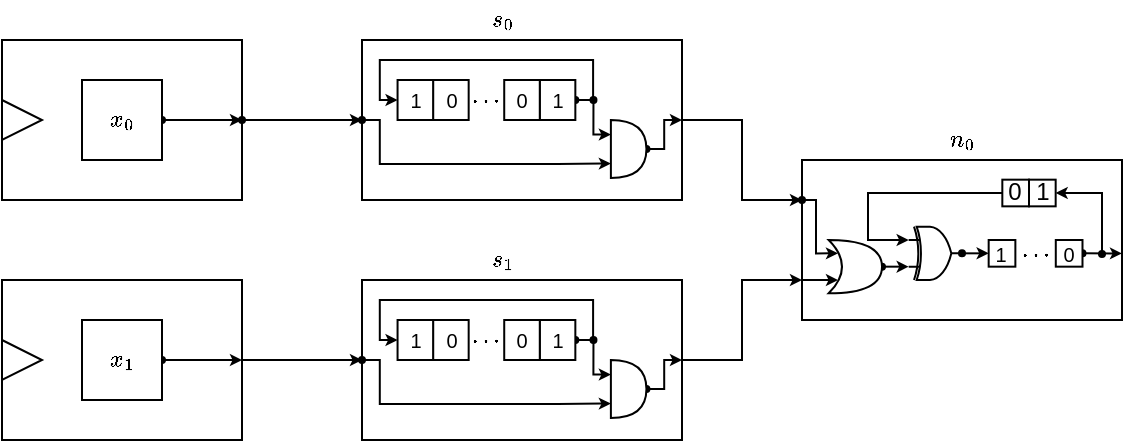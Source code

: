 <mxfile version="12.2.3" type="device" pages="1"><diagram id="N8-DQqd1OyMRV3arO2Ro" name="Page-1"><mxGraphModel dx="628" dy="334" grid="1" gridSize="10" guides="1" tooltips="1" connect="1" arrows="1" fold="1" page="1" pageScale="1" pageWidth="600" pageHeight="280" background="#FFFFFF" math="1" shadow="0"><root><mxCell id="0"/><mxCell id="1" parent="0"/><mxCell id="IpywjSvyG2ikUClyF-Kd-3" style="edgeStyle=orthogonalEdgeStyle;rounded=0;orthogonalLoop=1;jettySize=auto;html=1;exitX=1;exitY=0.5;exitDx=0;exitDy=0;exitPerimeter=0;entryX=0;entryY=0.75;entryDx=0;entryDy=0;entryPerimeter=0;startArrow=oval;startFill=1;startSize=3;endSize=3;" edge="1" parent="1" source="IpywjSvyG2ikUClyF-Kd-6" target="IpywjSvyG2ikUClyF-Kd-15"><mxGeometry relative="1" as="geometry"/></mxCell><mxCell id="25EFao_fsCn-MUhiSBhU-1" value="" style="group;fontSize=10;spacing=0;verticalAlign=middle;" parent="1" vertex="1" connectable="0"><mxGeometry x="200" y="40" width="160" height="80" as="geometry"/></mxCell><mxCell id="25EFao_fsCn-MUhiSBhU-2" value="" style="rounded=0;whiteSpace=wrap;html=1;fillColor=none;fontSize=10;spacing=0;verticalAlign=middle;" parent="25EFao_fsCn-MUhiSBhU-1" vertex="1"><mxGeometry width="160" height="80" as="geometry"/></mxCell><mxCell id="25EFao_fsCn-MUhiSBhU-3" style="edgeStyle=orthogonalEdgeStyle;rounded=0;orthogonalLoop=1;jettySize=auto;html=1;exitX=0;exitY=0.25;exitDx=0;exitDy=0;exitPerimeter=0;startArrow=oval;startFill=1;startSize=3;endSize=3;fontSize=10;entryX=0;entryY=0.25;entryDx=0;entryDy=0;entryPerimeter=0;spacing=0;verticalAlign=middle;" parent="25EFao_fsCn-MUhiSBhU-1" target="25EFao_fsCn-MUhiSBhU-5" edge="1"><mxGeometry relative="1" as="geometry"><mxPoint x="115.733" y="30" as="sourcePoint"/><Array as="points"><mxPoint x="115.556" y="48"/></Array></mxGeometry></mxCell><mxCell id="25EFao_fsCn-MUhiSBhU-4" style="edgeStyle=orthogonalEdgeStyle;rounded=0;orthogonalLoop=1;jettySize=auto;html=1;exitX=1;exitY=0.5;exitDx=0;exitDy=0;exitPerimeter=0;entryX=1;entryY=0.5;entryDx=0;entryDy=0;startArrow=oval;startFill=1;startSize=3;endSize=3;fontSize=10;spacing=0;verticalAlign=middle;" parent="25EFao_fsCn-MUhiSBhU-1" source="25EFao_fsCn-MUhiSBhU-5" target="25EFao_fsCn-MUhiSBhU-2" edge="1"><mxGeometry relative="1" as="geometry"><Array as="points"><mxPoint x="151.111" y="55"/><mxPoint x="151.111" y="40"/></Array></mxGeometry></mxCell><mxCell id="25EFao_fsCn-MUhiSBhU-5" value="" style="shape=or;whiteSpace=wrap;html=1;fontSize=10;spacing=0;verticalAlign=middle;" parent="25EFao_fsCn-MUhiSBhU-1" vertex="1"><mxGeometry x="124.444" y="40" width="17.778" height="29" as="geometry"/></mxCell><mxCell id="25EFao_fsCn-MUhiSBhU-6" style="edgeStyle=orthogonalEdgeStyle;rounded=0;orthogonalLoop=1;jettySize=auto;html=1;exitX=0;exitY=0.5;exitDx=0;exitDy=0;entryX=0;entryY=0.75;entryDx=0;entryDy=0;entryPerimeter=0;startArrow=oval;startFill=1;startSize=3;endSize=3;fontSize=10;spacing=0;verticalAlign=middle;" parent="25EFao_fsCn-MUhiSBhU-1" source="25EFao_fsCn-MUhiSBhU-2" target="25EFao_fsCn-MUhiSBhU-5" edge="1"><mxGeometry relative="1" as="geometry"><Array as="points"><mxPoint x="8.889" y="40"/><mxPoint x="8.889" y="62"/><mxPoint x="97.778" y="62"/></Array></mxGeometry></mxCell><mxCell id="25EFao_fsCn-MUhiSBhU-7" value="0" style="rounded=0;whiteSpace=wrap;html=1;fontSize=10;spacing=0;verticalAlign=middle;" parent="25EFao_fsCn-MUhiSBhU-1" vertex="1"><mxGeometry x="35.556" y="20" width="17.778" height="20" as="geometry"/></mxCell><mxCell id="25EFao_fsCn-MUhiSBhU-8" value="1" style="rounded=0;whiteSpace=wrap;html=1;fontSize=10;spacing=0;verticalAlign=middle;" parent="25EFao_fsCn-MUhiSBhU-1" vertex="1"><mxGeometry x="17.778" y="20" width="17.778" height="20" as="geometry"/></mxCell><mxCell id="25EFao_fsCn-MUhiSBhU-9" value="" style="edgeStyle=orthogonalEdgeStyle;rounded=0;orthogonalLoop=1;jettySize=auto;html=1;startArrow=oval;startFill=1;startSize=3;endSize=3;fontSize=10;entryX=0;entryY=0.5;entryDx=0;entryDy=0;spacing=0;verticalAlign=middle;" parent="25EFao_fsCn-MUhiSBhU-1" source="25EFao_fsCn-MUhiSBhU-10" target="25EFao_fsCn-MUhiSBhU-8" edge="1"><mxGeometry relative="1" as="geometry"><mxPoint x="177.778" y="30" as="targetPoint"/><Array as="points"><mxPoint x="115.556" y="30"/><mxPoint x="115.556" y="10"/><mxPoint x="8.889" y="10"/><mxPoint x="8.889" y="30"/></Array></mxGeometry></mxCell><mxCell id="25EFao_fsCn-MUhiSBhU-10" value="1" style="rounded=0;whiteSpace=wrap;html=1;fontSize=10;spacing=0;verticalAlign=middle;" parent="25EFao_fsCn-MUhiSBhU-1" vertex="1"><mxGeometry x="88.889" y="20" width="17.778" height="20" as="geometry"/></mxCell><mxCell id="25EFao_fsCn-MUhiSBhU-11" value="0" style="rounded=0;whiteSpace=wrap;html=1;fontSize=10;spacing=0;verticalAlign=middle;" parent="25EFao_fsCn-MUhiSBhU-1" vertex="1"><mxGeometry x="71.111" y="20" width="17.778" height="20" as="geometry"/></mxCell><mxCell id="25EFao_fsCn-MUhiSBhU-12" value="$$\cdots$$" style="text;html=1;strokeColor=none;fillColor=none;align=center;verticalAlign=middle;whiteSpace=wrap;rounded=0;fontSize=10;spacing=0;" parent="25EFao_fsCn-MUhiSBhU-1" vertex="1"><mxGeometry x="53.333" y="20" width="17.778" height="20" as="geometry"/></mxCell><mxCell id="25EFao_fsCn-MUhiSBhU-52" style="edgeStyle=orthogonalEdgeStyle;rounded=0;orthogonalLoop=1;jettySize=auto;html=1;exitX=1;exitY=0.5;exitDx=0;exitDy=0;startArrow=oval;startFill=1;startSize=3;endSize=3;entryX=0;entryY=0.5;entryDx=0;entryDy=0;" parent="1" source="25EFao_fsCn-MUhiSBhU-47" edge="1" target="25EFao_fsCn-MUhiSBhU-2"><mxGeometry relative="1" as="geometry"><mxPoint x="179.5" y="50" as="targetPoint"/></mxGeometry></mxCell><mxCell id="IpywjSvyG2ikUClyF-Kd-84" value="" style="group" vertex="1" connectable="0" parent="1"><mxGeometry x="20" y="40" width="120" height="80" as="geometry"/></mxCell><mxCell id="25EFao_fsCn-MUhiSBhU-47" value="" style="rounded=0;whiteSpace=wrap;html=1;align=center;fontSize=10;fillColor=none;" parent="IpywjSvyG2ikUClyF-Kd-84" vertex="1"><mxGeometry width="120" height="80" as="geometry"/></mxCell><mxCell id="25EFao_fsCn-MUhiSBhU-48" value="" style="triangle;whiteSpace=wrap;html=1;rounded=0;fontSize=10;" parent="IpywjSvyG2ikUClyF-Kd-84" vertex="1"><mxGeometry y="30" width="20" height="20" as="geometry"/></mxCell><mxCell id="25EFao_fsCn-MUhiSBhU-49" style="edgeStyle=orthogonalEdgeStyle;rounded=0;orthogonalLoop=1;jettySize=auto;html=1;exitX=1;exitY=0.5;exitDx=0;exitDy=0;entryX=1;entryY=0.5;entryDx=0;entryDy=0;startArrow=oval;startFill=1;fontSize=10;startSize=3;endSize=3;" parent="IpywjSvyG2ikUClyF-Kd-84" source="25EFao_fsCn-MUhiSBhU-50" target="25EFao_fsCn-MUhiSBhU-47" edge="1"><mxGeometry relative="1" as="geometry"><Array as="points"><mxPoint x="90" y="40"/><mxPoint x="90" y="40"/></Array></mxGeometry></mxCell><mxCell id="25EFao_fsCn-MUhiSBhU-50" value="$$x_0$$" style="whiteSpace=wrap;html=1;aspect=fixed;rounded=0;fontSize=10;align=center;spacing=0;" parent="IpywjSvyG2ikUClyF-Kd-84" vertex="1"><mxGeometry x="40" y="20" width="40" height="40" as="geometry"/></mxCell><mxCell id="IpywjSvyG2ikUClyF-Kd-85" value="" style="group" vertex="1" connectable="0" parent="1"><mxGeometry x="20" y="160" width="120" height="80" as="geometry"/></mxCell><mxCell id="IpywjSvyG2ikUClyF-Kd-86" value="" style="rounded=0;whiteSpace=wrap;html=1;align=center;fontSize=10;fillColor=none;" vertex="1" parent="IpywjSvyG2ikUClyF-Kd-85"><mxGeometry width="120" height="80" as="geometry"/></mxCell><mxCell id="IpywjSvyG2ikUClyF-Kd-87" value="" style="triangle;whiteSpace=wrap;html=1;rounded=0;fontSize=10;" vertex="1" parent="IpywjSvyG2ikUClyF-Kd-85"><mxGeometry y="30" width="20" height="20" as="geometry"/></mxCell><mxCell id="IpywjSvyG2ikUClyF-Kd-88" style="edgeStyle=orthogonalEdgeStyle;rounded=0;orthogonalLoop=1;jettySize=auto;html=1;exitX=1;exitY=0.5;exitDx=0;exitDy=0;entryX=1;entryY=0.5;entryDx=0;entryDy=0;startArrow=oval;startFill=1;fontSize=10;startSize=3;endSize=3;" edge="1" parent="IpywjSvyG2ikUClyF-Kd-85" source="IpywjSvyG2ikUClyF-Kd-89" target="IpywjSvyG2ikUClyF-Kd-86"><mxGeometry relative="1" as="geometry"><Array as="points"><mxPoint x="90" y="40"/><mxPoint x="90" y="40"/></Array></mxGeometry></mxCell><mxCell id="IpywjSvyG2ikUClyF-Kd-89" value="$$x_1$$" style="whiteSpace=wrap;html=1;aspect=fixed;rounded=0;fontSize=10;align=center;spacing=0;" vertex="1" parent="IpywjSvyG2ikUClyF-Kd-85"><mxGeometry x="40" y="20" width="40" height="40" as="geometry"/></mxCell><mxCell id="IpywjSvyG2ikUClyF-Kd-90" value="" style="group;fontSize=10;spacing=0;verticalAlign=middle;" vertex="1" connectable="0" parent="1"><mxGeometry x="200" y="160" width="160" height="80" as="geometry"/></mxCell><mxCell id="IpywjSvyG2ikUClyF-Kd-91" value="" style="rounded=0;whiteSpace=wrap;html=1;fillColor=none;fontSize=10;spacing=0;verticalAlign=middle;" vertex="1" parent="IpywjSvyG2ikUClyF-Kd-90"><mxGeometry width="160" height="80" as="geometry"/></mxCell><mxCell id="IpywjSvyG2ikUClyF-Kd-92" style="edgeStyle=orthogonalEdgeStyle;rounded=0;orthogonalLoop=1;jettySize=auto;html=1;exitX=0;exitY=0.25;exitDx=0;exitDy=0;exitPerimeter=0;startArrow=oval;startFill=1;startSize=3;endSize=3;fontSize=10;entryX=0;entryY=0.25;entryDx=0;entryDy=0;entryPerimeter=0;spacing=0;verticalAlign=middle;" edge="1" parent="IpywjSvyG2ikUClyF-Kd-90" target="IpywjSvyG2ikUClyF-Kd-94"><mxGeometry relative="1" as="geometry"><mxPoint x="115.733" y="30" as="sourcePoint"/><Array as="points"><mxPoint x="115.556" y="48"/></Array></mxGeometry></mxCell><mxCell id="IpywjSvyG2ikUClyF-Kd-93" style="edgeStyle=orthogonalEdgeStyle;rounded=0;orthogonalLoop=1;jettySize=auto;html=1;exitX=1;exitY=0.5;exitDx=0;exitDy=0;exitPerimeter=0;entryX=1;entryY=0.5;entryDx=0;entryDy=0;startArrow=oval;startFill=1;startSize=3;endSize=3;fontSize=10;spacing=0;verticalAlign=middle;" edge="1" parent="IpywjSvyG2ikUClyF-Kd-90" source="IpywjSvyG2ikUClyF-Kd-94" target="IpywjSvyG2ikUClyF-Kd-91"><mxGeometry relative="1" as="geometry"><Array as="points"><mxPoint x="151.111" y="55"/><mxPoint x="151.111" y="40"/></Array></mxGeometry></mxCell><mxCell id="IpywjSvyG2ikUClyF-Kd-94" value="" style="shape=or;whiteSpace=wrap;html=1;fontSize=10;spacing=0;verticalAlign=middle;" vertex="1" parent="IpywjSvyG2ikUClyF-Kd-90"><mxGeometry x="124.444" y="40" width="17.778" height="29" as="geometry"/></mxCell><mxCell id="IpywjSvyG2ikUClyF-Kd-95" style="edgeStyle=orthogonalEdgeStyle;rounded=0;orthogonalLoop=1;jettySize=auto;html=1;exitX=0;exitY=0.5;exitDx=0;exitDy=0;entryX=0;entryY=0.75;entryDx=0;entryDy=0;entryPerimeter=0;startArrow=oval;startFill=1;startSize=3;endSize=3;fontSize=10;spacing=0;verticalAlign=middle;" edge="1" parent="IpywjSvyG2ikUClyF-Kd-90" source="IpywjSvyG2ikUClyF-Kd-91" target="IpywjSvyG2ikUClyF-Kd-94"><mxGeometry relative="1" as="geometry"><Array as="points"><mxPoint x="8.889" y="40"/><mxPoint x="8.889" y="62"/><mxPoint x="97.778" y="62"/></Array></mxGeometry></mxCell><mxCell id="IpywjSvyG2ikUClyF-Kd-96" value="0" style="rounded=0;whiteSpace=wrap;html=1;fontSize=10;spacing=0;verticalAlign=middle;" vertex="1" parent="IpywjSvyG2ikUClyF-Kd-90"><mxGeometry x="35.556" y="20" width="17.778" height="20" as="geometry"/></mxCell><mxCell id="IpywjSvyG2ikUClyF-Kd-97" value="1" style="rounded=0;whiteSpace=wrap;html=1;fontSize=10;spacing=0;verticalAlign=middle;" vertex="1" parent="IpywjSvyG2ikUClyF-Kd-90"><mxGeometry x="17.778" y="20" width="17.778" height="20" as="geometry"/></mxCell><mxCell id="IpywjSvyG2ikUClyF-Kd-98" value="" style="edgeStyle=orthogonalEdgeStyle;rounded=0;orthogonalLoop=1;jettySize=auto;html=1;startArrow=oval;startFill=1;startSize=3;endSize=3;fontSize=10;entryX=0;entryY=0.5;entryDx=0;entryDy=0;spacing=0;verticalAlign=middle;" edge="1" parent="IpywjSvyG2ikUClyF-Kd-90" source="IpywjSvyG2ikUClyF-Kd-99" target="IpywjSvyG2ikUClyF-Kd-97"><mxGeometry relative="1" as="geometry"><mxPoint x="177.778" y="30" as="targetPoint"/><Array as="points"><mxPoint x="115.556" y="30"/><mxPoint x="115.556" y="10"/><mxPoint x="8.889" y="10"/><mxPoint x="8.889" y="30"/></Array></mxGeometry></mxCell><mxCell id="IpywjSvyG2ikUClyF-Kd-99" value="1" style="rounded=0;whiteSpace=wrap;html=1;fontSize=10;spacing=0;verticalAlign=middle;" vertex="1" parent="IpywjSvyG2ikUClyF-Kd-90"><mxGeometry x="88.889" y="20" width="17.778" height="20" as="geometry"/></mxCell><mxCell id="IpywjSvyG2ikUClyF-Kd-100" value="0" style="rounded=0;whiteSpace=wrap;html=1;fontSize=10;spacing=0;verticalAlign=middle;" vertex="1" parent="IpywjSvyG2ikUClyF-Kd-90"><mxGeometry x="71.111" y="20" width="17.778" height="20" as="geometry"/></mxCell><mxCell id="IpywjSvyG2ikUClyF-Kd-101" value="$$\cdots$$" style="text;html=1;strokeColor=none;fillColor=none;align=center;verticalAlign=middle;whiteSpace=wrap;rounded=0;fontSize=10;spacing=0;" vertex="1" parent="IpywjSvyG2ikUClyF-Kd-90"><mxGeometry x="53.333" y="20" width="17.778" height="20" as="geometry"/></mxCell><mxCell id="IpywjSvyG2ikUClyF-Kd-102" style="edgeStyle=orthogonalEdgeStyle;rounded=0;orthogonalLoop=1;jettySize=auto;html=1;exitX=1;exitY=0.5;exitDx=0;exitDy=0;entryX=0;entryY=0.5;entryDx=0;entryDy=0;startSize=3;endSize=3;" edge="1" parent="1" source="IpywjSvyG2ikUClyF-Kd-86" target="IpywjSvyG2ikUClyF-Kd-91"><mxGeometry relative="1" as="geometry"/></mxCell><mxCell id="IpywjSvyG2ikUClyF-Kd-103" style="edgeStyle=orthogonalEdgeStyle;rounded=0;orthogonalLoop=1;jettySize=auto;html=1;exitX=0;exitY=0.75;exitDx=0;exitDy=0;entryX=0.175;entryY=0.75;entryDx=0;entryDy=0;entryPerimeter=0;startSize=3;endSize=3;" edge="1" parent="1" source="IpywjSvyG2ikUClyF-Kd-1" target="IpywjSvyG2ikUClyF-Kd-6"><mxGeometry relative="1" as="geometry"/></mxCell><mxCell id="IpywjSvyG2ikUClyF-Kd-1" value="" style="rounded=0;whiteSpace=wrap;html=1;fillColor=none;" vertex="1" parent="1"><mxGeometry x="420" y="100" width="160" height="80" as="geometry"/></mxCell><mxCell id="IpywjSvyG2ikUClyF-Kd-2" style="edgeStyle=orthogonalEdgeStyle;rounded=0;orthogonalLoop=1;jettySize=auto;html=1;entryX=0.175;entryY=0.25;entryDx=0;entryDy=0;entryPerimeter=0;startArrow=oval;startFill=1;startSize=3;endSize=3;exitX=0;exitY=0.25;exitDx=0;exitDy=0;" edge="1" parent="1" source="IpywjSvyG2ikUClyF-Kd-1" target="IpywjSvyG2ikUClyF-Kd-6"><mxGeometry relative="1" as="geometry"><Array as="points"><mxPoint x="427" y="120"/><mxPoint x="427" y="146"/></Array><mxPoint x="420" y="140" as="sourcePoint"/></mxGeometry></mxCell><mxCell id="IpywjSvyG2ikUClyF-Kd-6" value="" style="shape=xor;whiteSpace=wrap;html=1;fontSize=10;spacing=0;verticalAlign=middle;" vertex="1" parent="1"><mxGeometry x="433.333" y="140" width="26.667" height="26.667" as="geometry"/></mxCell><mxCell id="IpywjSvyG2ikUClyF-Kd-8" style="edgeStyle=orthogonalEdgeStyle;rounded=0;orthogonalLoop=1;jettySize=auto;html=1;entryX=1;entryY=0.5;entryDx=0;entryDy=0;startArrow=oval;startFill=1;endSize=3;startSize=3;" edge="1" parent="1" target="IpywjSvyG2ikUClyF-Kd-18"><mxGeometry relative="1" as="geometry"><mxPoint x="570" y="147" as="sourcePoint"/><Array as="points"><mxPoint x="570" y="147"/><mxPoint x="570" y="120"/></Array></mxGeometry></mxCell><mxCell id="IpywjSvyG2ikUClyF-Kd-9" value="1" style="rounded=0;whiteSpace=wrap;html=1;fontSize=10;spacing=0;verticalAlign=middle;" vertex="1" parent="1"><mxGeometry x="513.333" y="140" width="13.349" height="13.333" as="geometry"/></mxCell><mxCell id="IpywjSvyG2ikUClyF-Kd-12" style="edgeStyle=orthogonalEdgeStyle;rounded=0;orthogonalLoop=1;jettySize=auto;html=1;exitX=1;exitY=0.5;exitDx=0;exitDy=0;entryX=1;entryY=0.5;entryDx=0;entryDy=0;startArrow=oval;startFill=1;startSize=3;endSize=3;fontSize=10;spacing=0;verticalAlign=middle;" edge="1" parent="1" source="IpywjSvyG2ikUClyF-Kd-13"><mxGeometry relative="1" as="geometry"><mxPoint x="580" y="146.635" as="targetPoint"/></mxGeometry></mxCell><mxCell id="IpywjSvyG2ikUClyF-Kd-13" value="0" style="rounded=0;whiteSpace=wrap;html=1;fontSize=10;spacing=0;verticalAlign=middle;" vertex="1" parent="1"><mxGeometry x="546.897" y="140" width="13.349" height="13.333" as="geometry"/></mxCell><mxCell id="IpywjSvyG2ikUClyF-Kd-14" style="edgeStyle=orthogonalEdgeStyle;rounded=0;orthogonalLoop=1;jettySize=auto;html=1;exitX=1;exitY=0.5;exitDx=0;exitDy=0;exitPerimeter=0;entryX=0;entryY=0.5;entryDx=0;entryDy=0;startArrow=oval;startFill=1;endSize=3;startSize=3;" edge="1" parent="1" source="IpywjSvyG2ikUClyF-Kd-15" target="IpywjSvyG2ikUClyF-Kd-9"><mxGeometry relative="1" as="geometry"/></mxCell><mxCell id="IpywjSvyG2ikUClyF-Kd-15" value="" style="verticalLabelPosition=bottom;shadow=0;dashed=0;align=center;html=1;verticalAlign=top;shape=mxgraph.electrical.logic_gates.logic_gate;operation=xor;rotation=0;" vertex="1" parent="1"><mxGeometry x="473.333" y="133.333" width="26.667" height="26.667" as="geometry"/></mxCell><mxCell id="IpywjSvyG2ikUClyF-Kd-16" value="" style="group" vertex="1" connectable="0" parent="1"><mxGeometry x="520.167" y="109.833" width="26.667" height="13.333" as="geometry"/></mxCell><mxCell id="IpywjSvyG2ikUClyF-Kd-17" value="0" style="whiteSpace=wrap;html=1;aspect=fixed;" vertex="1" parent="IpywjSvyG2ikUClyF-Kd-16"><mxGeometry width="13.333" height="13.333" as="geometry"/></mxCell><mxCell id="IpywjSvyG2ikUClyF-Kd-18" value="1" style="whiteSpace=wrap;html=1;aspect=fixed;" vertex="1" parent="IpywjSvyG2ikUClyF-Kd-16"><mxGeometry x="13.333" width="13.333" height="13.333" as="geometry"/></mxCell><mxCell id="IpywjSvyG2ikUClyF-Kd-20" value="$$\cdots$$" style="text;html=1;strokeColor=none;fillColor=none;align=center;verticalAlign=middle;whiteSpace=wrap;rounded=0;fontSize=10;spacing=0;" vertex="1" parent="1"><mxGeometry x="530" y="140" width="13.349" height="13.349" as="geometry"/></mxCell><mxCell id="IpywjSvyG2ikUClyF-Kd-26" style="edgeStyle=orthogonalEdgeStyle;rounded=0;orthogonalLoop=1;jettySize=auto;html=1;exitX=0;exitY=0.5;exitDx=0;exitDy=0;entryX=0;entryY=0.25;entryDx=0;entryDy=0;entryPerimeter=0;endSize=3;startSize=3;" edge="1" parent="1" source="IpywjSvyG2ikUClyF-Kd-17" target="IpywjSvyG2ikUClyF-Kd-15"><mxGeometry relative="1" as="geometry"><Array as="points"><mxPoint x="453" y="116"/><mxPoint x="453" y="140"/></Array></mxGeometry></mxCell><mxCell id="IpywjSvyG2ikUClyF-Kd-104" style="edgeStyle=orthogonalEdgeStyle;rounded=0;orthogonalLoop=1;jettySize=auto;html=1;exitX=1;exitY=0.5;exitDx=0;exitDy=0;entryX=0;entryY=0.75;entryDx=0;entryDy=0;startSize=3;endSize=3;" edge="1" parent="1" source="IpywjSvyG2ikUClyF-Kd-91" target="IpywjSvyG2ikUClyF-Kd-1"><mxGeometry relative="1" as="geometry"/></mxCell><mxCell id="IpywjSvyG2ikUClyF-Kd-105" style="edgeStyle=orthogonalEdgeStyle;rounded=0;orthogonalLoop=1;jettySize=auto;html=1;exitX=1;exitY=0.5;exitDx=0;exitDy=0;entryX=0;entryY=0.25;entryDx=0;entryDy=0;startSize=3;endSize=3;" edge="1" parent="1" source="25EFao_fsCn-MUhiSBhU-2" target="IpywjSvyG2ikUClyF-Kd-1"><mxGeometry relative="1" as="geometry"/></mxCell><mxCell id="IpywjSvyG2ikUClyF-Kd-106" value="&lt;font style=&quot;font-size: 10px&quot;&gt;$$s_0$$&lt;/font&gt;" style="text;html=1;strokeColor=none;fillColor=none;align=center;verticalAlign=middle;whiteSpace=wrap;rounded=0;fontSize=10;spacing=0;" vertex="1" parent="1"><mxGeometry x="260" y="20" width="20" height="20" as="geometry"/></mxCell><mxCell id="IpywjSvyG2ikUClyF-Kd-107" value="&lt;font style=&quot;font-size: 10px&quot;&gt;$$s_1$$&lt;/font&gt;" style="text;html=1;strokeColor=none;fillColor=none;align=center;verticalAlign=middle;whiteSpace=wrap;rounded=0;fontSize=10;spacing=0;" vertex="1" parent="1"><mxGeometry x="260" y="140" width="20" height="20" as="geometry"/></mxCell><mxCell id="IpywjSvyG2ikUClyF-Kd-108" value="&lt;font style=&quot;font-size: 10px&quot;&gt;$$n_0$$&lt;/font&gt;" style="text;html=1;strokeColor=none;fillColor=none;align=center;verticalAlign=middle;whiteSpace=wrap;rounded=0;fontSize=10;spacing=0;" vertex="1" parent="1"><mxGeometry x="490" y="80" width="20" height="20" as="geometry"/></mxCell></root></mxGraphModel></diagram></mxfile>